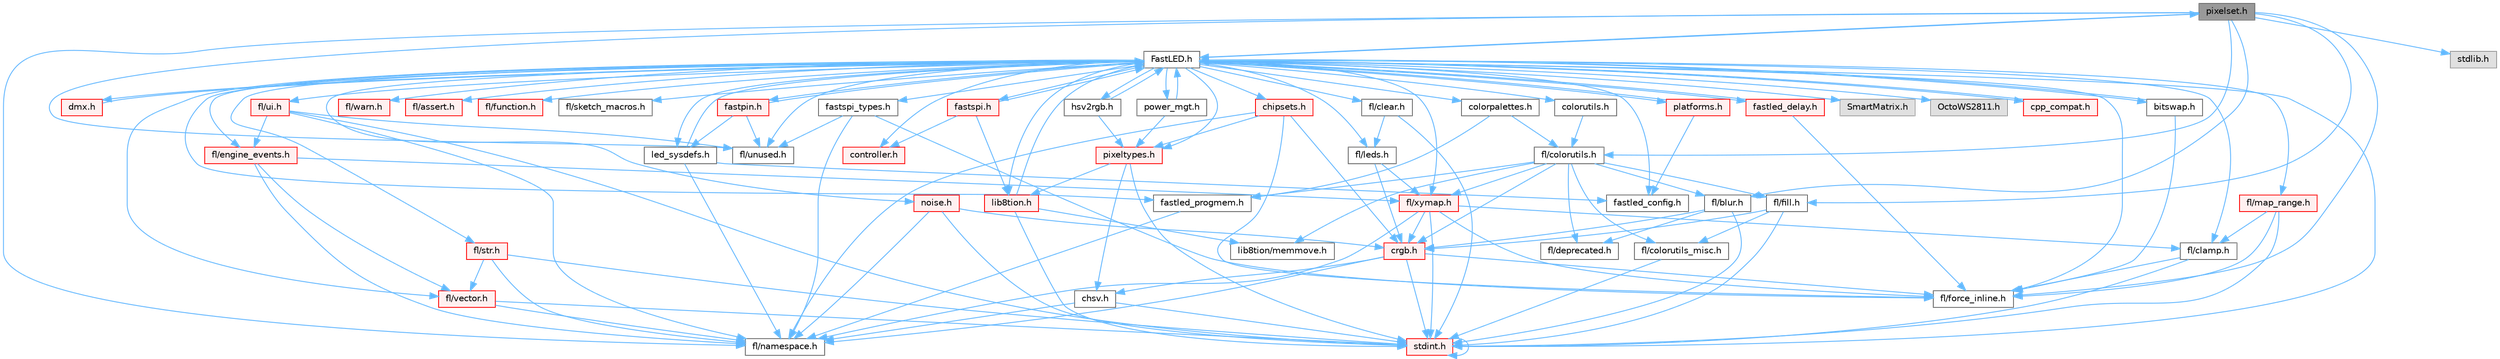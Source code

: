 digraph "pixelset.h"
{
 // INTERACTIVE_SVG=YES
 // LATEX_PDF_SIZE
  bgcolor="transparent";
  edge [fontname=Helvetica,fontsize=10,labelfontname=Helvetica,labelfontsize=10];
  node [fontname=Helvetica,fontsize=10,shape=box,height=0.2,width=0.4];
  Node1 [id="Node000001",label="pixelset.h",height=0.2,width=0.4,color="gray40", fillcolor="grey60", style="filled", fontcolor="black",tooltip="Declares classes for managing logical groups of LEDs."];
  Node1 -> Node2 [id="edge1_Node000001_Node000002",color="steelblue1",style="solid",tooltip=" "];
  Node2 [id="Node000002",label="fl/force_inline.h",height=0.2,width=0.4,color="grey40", fillcolor="white", style="filled",URL="$d4/d64/force__inline_8h.html",tooltip=" "];
  Node1 -> Node3 [id="edge2_Node000001_Node000003",color="steelblue1",style="solid",tooltip=" "];
  Node3 [id="Node000003",label="fl/namespace.h",height=0.2,width=0.4,color="grey40", fillcolor="white", style="filled",URL="$df/d2a/namespace_8h.html",tooltip="Implements the FastLED namespace macros."];
  Node1 -> Node4 [id="edge3_Node000001_Node000004",color="steelblue1",style="solid",tooltip=" "];
  Node4 [id="Node000004",label="fl/unused.h",height=0.2,width=0.4,color="grey40", fillcolor="white", style="filled",URL="$d8/d4b/unused_8h.html",tooltip=" "];
  Node1 -> Node5 [id="edge4_Node000001_Node000005",color="steelblue1",style="solid",tooltip=" "];
  Node5 [id="Node000005",label="fl/colorutils.h",height=0.2,width=0.4,color="grey40", fillcolor="white", style="filled",URL="$d7/df9/fl_2colorutils_8h.html",tooltip="Utility functions for color fill, palettes, blending, and more."];
  Node5 -> Node6 [id="edge5_Node000005_Node000006",color="steelblue1",style="solid",tooltip=" "];
  Node6 [id="Node000006",label="crgb.h",height=0.2,width=0.4,color="red", fillcolor="#FFF0F0", style="filled",URL="$db/dd1/crgb_8h.html",tooltip="Defines the red, green, and blue (RGB) pixel struct."];
  Node6 -> Node7 [id="edge6_Node000006_Node000007",color="steelblue1",style="solid",tooltip=" "];
  Node7 [id="Node000007",label="stdint.h",height=0.2,width=0.4,color="red", fillcolor="#FFF0F0", style="filled",URL="$df/dd8/stdint_8h.html",tooltip=" "];
  Node7 -> Node7 [id="edge7_Node000007_Node000007",color="steelblue1",style="solid",tooltip=" "];
  Node6 -> Node9 [id="edge8_Node000006_Node000009",color="steelblue1",style="solid",tooltip=" "];
  Node9 [id="Node000009",label="chsv.h",height=0.2,width=0.4,color="grey40", fillcolor="white", style="filled",URL="$d8/dd0/chsv_8h.html",tooltip="Defines the hue, saturation, and value (HSV) pixel struct."];
  Node9 -> Node7 [id="edge9_Node000009_Node000007",color="steelblue1",style="solid",tooltip=" "];
  Node9 -> Node3 [id="edge10_Node000009_Node000003",color="steelblue1",style="solid",tooltip=" "];
  Node6 -> Node3 [id="edge11_Node000006_Node000003",color="steelblue1",style="solid",tooltip=" "];
  Node6 -> Node2 [id="edge12_Node000006_Node000002",color="steelblue1",style="solid",tooltip=" "];
  Node5 -> Node14 [id="edge13_Node000005_Node000014",color="steelblue1",style="solid",tooltip=" "];
  Node14 [id="Node000014",label="fastled_progmem.h",height=0.2,width=0.4,color="grey40", fillcolor="white", style="filled",URL="$df/dab/fastled__progmem_8h.html",tooltip="Wrapper definitions to allow seamless use of PROGMEM in environments that have it."];
  Node14 -> Node3 [id="edge14_Node000014_Node000003",color="steelblue1",style="solid",tooltip=" "];
  Node5 -> Node15 [id="edge15_Node000005_Node000015",color="steelblue1",style="solid",tooltip=" "];
  Node15 [id="Node000015",label="fl/blur.h",height=0.2,width=0.4,color="grey40", fillcolor="white", style="filled",URL="$d4/df5/blur_8h.html",tooltip=" "];
  Node15 -> Node7 [id="edge16_Node000015_Node000007",color="steelblue1",style="solid",tooltip=" "];
  Node15 -> Node6 [id="edge17_Node000015_Node000006",color="steelblue1",style="solid",tooltip=" "];
  Node15 -> Node16 [id="edge18_Node000015_Node000016",color="steelblue1",style="solid",tooltip=" "];
  Node16 [id="Node000016",label="fl/deprecated.h",height=0.2,width=0.4,color="grey40", fillcolor="white", style="filled",URL="$d4/dce/deprecated_8h.html",tooltip=" "];
  Node5 -> Node17 [id="edge19_Node000005_Node000017",color="steelblue1",style="solid",tooltip=" "];
  Node17 [id="Node000017",label="fl/colorutils_misc.h",height=0.2,width=0.4,color="grey40", fillcolor="white", style="filled",URL="$dd/db2/colorutils__misc_8h.html",tooltip=" "];
  Node17 -> Node7 [id="edge20_Node000017_Node000007",color="steelblue1",style="solid",tooltip=" "];
  Node5 -> Node16 [id="edge21_Node000005_Node000016",color="steelblue1",style="solid",tooltip=" "];
  Node5 -> Node18 [id="edge22_Node000005_Node000018",color="steelblue1",style="solid",tooltip=" "];
  Node18 [id="Node000018",label="fl/fill.h",height=0.2,width=0.4,color="grey40", fillcolor="white", style="filled",URL="$d2/d78/fill_8h.html",tooltip=" "];
  Node18 -> Node6 [id="edge23_Node000018_Node000006",color="steelblue1",style="solid",tooltip=" "];
  Node18 -> Node17 [id="edge24_Node000018_Node000017",color="steelblue1",style="solid",tooltip=" "];
  Node18 -> Node7 [id="edge25_Node000018_Node000007",color="steelblue1",style="solid",tooltip=" "];
  Node5 -> Node19 [id="edge26_Node000005_Node000019",color="steelblue1",style="solid",tooltip=" "];
  Node19 [id="Node000019",label="fl/xymap.h",height=0.2,width=0.4,color="red", fillcolor="#FFF0F0", style="filled",URL="$da/d61/xymap_8h.html",tooltip=" "];
  Node19 -> Node7 [id="edge27_Node000019_Node000007",color="steelblue1",style="solid",tooltip=" "];
  Node19 -> Node6 [id="edge28_Node000019_Node000006",color="steelblue1",style="solid",tooltip=" "];
  Node19 -> Node24 [id="edge29_Node000019_Node000024",color="steelblue1",style="solid",tooltip=" "];
  Node24 [id="Node000024",label="fl/clamp.h",height=0.2,width=0.4,color="grey40", fillcolor="white", style="filled",URL="$d6/dd3/clamp_8h.html",tooltip=" "];
  Node24 -> Node7 [id="edge30_Node000024_Node000007",color="steelblue1",style="solid",tooltip=" "];
  Node24 -> Node2 [id="edge31_Node000024_Node000002",color="steelblue1",style="solid",tooltip=" "];
  Node19 -> Node2 [id="edge32_Node000019_Node000002",color="steelblue1",style="solid",tooltip=" "];
  Node19 -> Node3 [id="edge33_Node000019_Node000003",color="steelblue1",style="solid",tooltip=" "];
  Node5 -> Node37 [id="edge34_Node000005_Node000037",color="steelblue1",style="solid",tooltip=" "];
  Node37 [id="Node000037",label="lib8tion/memmove.h",height=0.2,width=0.4,color="grey40", fillcolor="white", style="filled",URL="$d9/d72/memmove_8h.html",tooltip=" "];
  Node1 -> Node18 [id="edge35_Node000001_Node000018",color="steelblue1",style="solid",tooltip=" "];
  Node1 -> Node15 [id="edge36_Node000001_Node000015",color="steelblue1",style="solid",tooltip=" "];
  Node1 -> Node38 [id="edge37_Node000001_Node000038",color="steelblue1",style="solid",tooltip=" "];
  Node38 [id="Node000038",label="FastLED.h",height=0.2,width=0.4,color="grey40", fillcolor="white", style="filled",URL="$db/d97/_fast_l_e_d_8h.html",tooltip="central include file for FastLED, defines the CFastLED class/object"];
  Node38 -> Node7 [id="edge38_Node000038_Node000007",color="steelblue1",style="solid",tooltip=" "];
  Node38 -> Node39 [id="edge39_Node000038_Node000039",color="steelblue1",style="solid",tooltip=" "];
  Node39 [id="Node000039",label="SmartMatrix.h",height=0.2,width=0.4,color="grey60", fillcolor="#E0E0E0", style="filled",tooltip=" "];
  Node38 -> Node40 [id="edge40_Node000038_Node000040",color="steelblue1",style="solid",tooltip=" "];
  Node40 [id="Node000040",label="OctoWS2811.h",height=0.2,width=0.4,color="grey60", fillcolor="#E0E0E0", style="filled",tooltip=" "];
  Node38 -> Node2 [id="edge41_Node000038_Node000002",color="steelblue1",style="solid",tooltip=" "];
  Node38 -> Node41 [id="edge42_Node000038_Node000041",color="steelblue1",style="solid",tooltip=" "];
  Node41 [id="Node000041",label="cpp_compat.h",height=0.2,width=0.4,color="red", fillcolor="#FFF0F0", style="filled",URL="$d9/d13/cpp__compat_8h.html",tooltip="Compatibility functions based on C++ version."];
  Node41 -> Node38 [id="edge43_Node000041_Node000038",color="steelblue1",style="solid",tooltip=" "];
  Node38 -> Node43 [id="edge44_Node000038_Node000043",color="steelblue1",style="solid",tooltip=" "];
  Node43 [id="Node000043",label="fastled_config.h",height=0.2,width=0.4,color="grey40", fillcolor="white", style="filled",URL="$d5/d11/fastled__config_8h.html",tooltip="Contains definitions that can be used to configure FastLED at compile time."];
  Node38 -> Node44 [id="edge45_Node000038_Node000044",color="steelblue1",style="solid",tooltip=" "];
  Node44 [id="Node000044",label="led_sysdefs.h",height=0.2,width=0.4,color="grey40", fillcolor="white", style="filled",URL="$d9/d3e/led__sysdefs_8h.html",tooltip="Determines which platform system definitions to include."];
  Node44 -> Node38 [id="edge46_Node000044_Node000038",color="steelblue1",style="solid",tooltip=" "];
  Node44 -> Node43 [id="edge47_Node000044_Node000043",color="steelblue1",style="solid",tooltip=" "];
  Node44 -> Node3 [id="edge48_Node000044_Node000003",color="steelblue1",style="solid",tooltip=" "];
  Node38 -> Node45 [id="edge49_Node000038_Node000045",color="steelblue1",style="solid",tooltip=" "];
  Node45 [id="Node000045",label="fastled_delay.h",height=0.2,width=0.4,color="red", fillcolor="#FFF0F0", style="filled",URL="$d0/da8/fastled__delay_8h.html",tooltip="Utility functions and classes for managing delay cycles."];
  Node45 -> Node38 [id="edge50_Node000045_Node000038",color="steelblue1",style="solid",tooltip=" "];
  Node45 -> Node2 [id="edge51_Node000045_Node000002",color="steelblue1",style="solid",tooltip=" "];
  Node38 -> Node47 [id="edge52_Node000038_Node000047",color="steelblue1",style="solid",tooltip=" "];
  Node47 [id="Node000047",label="bitswap.h",height=0.2,width=0.4,color="grey40", fillcolor="white", style="filled",URL="$de/ded/bitswap_8h.html",tooltip="Functions for doing a rotation of bits/bytes used by parallel output."];
  Node47 -> Node38 [id="edge53_Node000047_Node000038",color="steelblue1",style="solid",tooltip=" "];
  Node47 -> Node2 [id="edge54_Node000047_Node000002",color="steelblue1",style="solid",tooltip=" "];
  Node38 -> Node48 [id="edge55_Node000038_Node000048",color="steelblue1",style="solid",tooltip=" "];
  Node48 [id="Node000048",label="controller.h",height=0.2,width=0.4,color="red", fillcolor="#FFF0F0", style="filled",URL="$d2/dd9/controller_8h.html",tooltip="deprecated: base definitions used by led controllers for writing out led data"];
  Node38 -> Node75 [id="edge56_Node000038_Node000075",color="steelblue1",style="solid",tooltip=" "];
  Node75 [id="Node000075",label="fastpin.h",height=0.2,width=0.4,color="red", fillcolor="#FFF0F0", style="filled",URL="$db/d65/fastpin_8h.html",tooltip="Class base definitions for defining fast pin access."];
  Node75 -> Node38 [id="edge57_Node000075_Node000038",color="steelblue1",style="solid",tooltip=" "];
  Node75 -> Node44 [id="edge58_Node000075_Node000044",color="steelblue1",style="solid",tooltip=" "];
  Node75 -> Node4 [id="edge59_Node000075_Node000004",color="steelblue1",style="solid",tooltip=" "];
  Node38 -> Node76 [id="edge60_Node000038_Node000076",color="steelblue1",style="solid",tooltip=" "];
  Node76 [id="Node000076",label="fastspi_types.h",height=0.2,width=0.4,color="grey40", fillcolor="white", style="filled",URL="$d2/ddb/fastspi__types_8h.html",tooltip="Data types and constants used by SPI interfaces."];
  Node76 -> Node2 [id="edge61_Node000076_Node000002",color="steelblue1",style="solid",tooltip=" "];
  Node76 -> Node3 [id="edge62_Node000076_Node000003",color="steelblue1",style="solid",tooltip=" "];
  Node76 -> Node4 [id="edge63_Node000076_Node000004",color="steelblue1",style="solid",tooltip=" "];
  Node38 -> Node77 [id="edge64_Node000038_Node000077",color="steelblue1",style="solid",tooltip=" "];
  Node77 [id="Node000077",label="dmx.h",height=0.2,width=0.4,color="red", fillcolor="#FFF0F0", style="filled",URL="$d3/de1/dmx_8h.html",tooltip="Defines the DMX512-based LED controllers."];
  Node77 -> Node38 [id="edge65_Node000077_Node000038",color="steelblue1",style="solid",tooltip=" "];
  Node38 -> Node80 [id="edge66_Node000038_Node000080",color="steelblue1",style="solid",tooltip=" "];
  Node80 [id="Node000080",label="platforms.h",height=0.2,width=0.4,color="red", fillcolor="#FFF0F0", style="filled",URL="$da/dc9/platforms_8h.html",tooltip="Determines which platforms headers to include."];
  Node80 -> Node38 [id="edge67_Node000080_Node000038",color="steelblue1",style="solid",tooltip=" "];
  Node80 -> Node43 [id="edge68_Node000080_Node000043",color="steelblue1",style="solid",tooltip=" "];
  Node38 -> Node14 [id="edge69_Node000038_Node000014",color="steelblue1",style="solid",tooltip=" "];
  Node38 -> Node51 [id="edge70_Node000038_Node000051",color="steelblue1",style="solid",tooltip=" "];
  Node51 [id="Node000051",label="lib8tion.h",height=0.2,width=0.4,color="red", fillcolor="#FFF0F0", style="filled",URL="$df/da5/lib8tion_8h.html",tooltip="Fast, efficient 8-bit math functions specifically designed for high-performance LED programming."];
  Node51 -> Node38 [id="edge71_Node000051_Node000038",color="steelblue1",style="solid",tooltip=" "];
  Node51 -> Node7 [id="edge72_Node000051_Node000007",color="steelblue1",style="solid",tooltip=" "];
  Node51 -> Node37 [id="edge73_Node000051_Node000037",color="steelblue1",style="solid",tooltip=" "];
  Node38 -> Node50 [id="edge74_Node000038_Node000050",color="steelblue1",style="solid",tooltip=" "];
  Node50 [id="Node000050",label="pixeltypes.h",height=0.2,width=0.4,color="red", fillcolor="#FFF0F0", style="filled",URL="$d2/dba/pixeltypes_8h.html",tooltip="Includes defintions for RGB and HSV pixels."];
  Node50 -> Node7 [id="edge75_Node000050_Node000007",color="steelblue1",style="solid",tooltip=" "];
  Node50 -> Node51 [id="edge76_Node000050_Node000051",color="steelblue1",style="solid",tooltip=" "];
  Node50 -> Node9 [id="edge77_Node000050_Node000009",color="steelblue1",style="solid",tooltip=" "];
  Node38 -> Node82 [id="edge78_Node000038_Node000082",color="steelblue1",style="solid",tooltip=" "];
  Node82 [id="Node000082",label="hsv2rgb.h",height=0.2,width=0.4,color="grey40", fillcolor="white", style="filled",URL="$de/d9a/hsv2rgb_8h.html",tooltip="Functions to convert from the HSV colorspace to the RGB colorspace."];
  Node82 -> Node38 [id="edge79_Node000082_Node000038",color="steelblue1",style="solid",tooltip=" "];
  Node82 -> Node50 [id="edge80_Node000082_Node000050",color="steelblue1",style="solid",tooltip=" "];
  Node38 -> Node83 [id="edge81_Node000038_Node000083",color="steelblue1",style="solid",tooltip=" "];
  Node83 [id="Node000083",label="colorutils.h",height=0.2,width=0.4,color="grey40", fillcolor="white", style="filled",URL="$d1/dfb/colorutils_8h.html",tooltip=" "];
  Node83 -> Node5 [id="edge82_Node000083_Node000005",color="steelblue1",style="solid",tooltip=" "];
  Node38 -> Node1 [id="edge83_Node000038_Node000001",color="steelblue1",style="solid",tooltip=" "];
  Node38 -> Node84 [id="edge84_Node000038_Node000084",color="steelblue1",style="solid",tooltip=" "];
  Node84 [id="Node000084",label="colorpalettes.h",height=0.2,width=0.4,color="grey40", fillcolor="white", style="filled",URL="$dc/dcc/colorpalettes_8h.html",tooltip="Declarations for the predefined color palettes supplied by FastLED."];
  Node84 -> Node5 [id="edge85_Node000084_Node000005",color="steelblue1",style="solid",tooltip=" "];
  Node84 -> Node14 [id="edge86_Node000084_Node000014",color="steelblue1",style="solid",tooltip=" "];
  Node38 -> Node85 [id="edge87_Node000038_Node000085",color="steelblue1",style="solid",tooltip=" "];
  Node85 [id="Node000085",label="noise.h",height=0.2,width=0.4,color="red", fillcolor="#FFF0F0", style="filled",URL="$d1/d31/noise_8h.html",tooltip="Functions to generate and fill arrays with noise."];
  Node85 -> Node7 [id="edge88_Node000085_Node000007",color="steelblue1",style="solid",tooltip=" "];
  Node85 -> Node6 [id="edge89_Node000085_Node000006",color="steelblue1",style="solid",tooltip=" "];
  Node85 -> Node3 [id="edge90_Node000085_Node000003",color="steelblue1",style="solid",tooltip=" "];
  Node38 -> Node86 [id="edge91_Node000038_Node000086",color="steelblue1",style="solid",tooltip=" "];
  Node86 [id="Node000086",label="power_mgt.h",height=0.2,width=0.4,color="grey40", fillcolor="white", style="filled",URL="$dc/d5b/power__mgt_8h.html",tooltip="Functions to limit the power used by FastLED."];
  Node86 -> Node38 [id="edge92_Node000086_Node000038",color="steelblue1",style="solid",tooltip=" "];
  Node86 -> Node50 [id="edge93_Node000086_Node000050",color="steelblue1",style="solid",tooltip=" "];
  Node38 -> Node87 [id="edge94_Node000038_Node000087",color="steelblue1",style="solid",tooltip=" "];
  Node87 [id="Node000087",label="fastspi.h",height=0.2,width=0.4,color="red", fillcolor="#FFF0F0", style="filled",URL="$d6/ddc/fastspi_8h.html",tooltip="Serial peripheral interface (SPI) definitions per platform."];
  Node87 -> Node38 [id="edge95_Node000087_Node000038",color="steelblue1",style="solid",tooltip=" "];
  Node87 -> Node48 [id="edge96_Node000087_Node000048",color="steelblue1",style="solid",tooltip=" "];
  Node87 -> Node51 [id="edge97_Node000087_Node000051",color="steelblue1",style="solid",tooltip=" "];
  Node38 -> Node89 [id="edge98_Node000038_Node000089",color="steelblue1",style="solid",tooltip=" "];
  Node89 [id="Node000089",label="chipsets.h",height=0.2,width=0.4,color="red", fillcolor="#FFF0F0", style="filled",URL="$db/d66/chipsets_8h.html",tooltip="Contains the bulk of the definitions for the various LED chipsets supported."];
  Node89 -> Node50 [id="edge99_Node000089_Node000050",color="steelblue1",style="solid",tooltip=" "];
  Node89 -> Node2 [id="edge100_Node000089_Node000002",color="steelblue1",style="solid",tooltip=" "];
  Node89 -> Node6 [id="edge101_Node000089_Node000006",color="steelblue1",style="solid",tooltip=" "];
  Node89 -> Node3 [id="edge102_Node000089_Node000003",color="steelblue1",style="solid",tooltip=" "];
  Node38 -> Node67 [id="edge103_Node000038_Node000067",color="steelblue1",style="solid",tooltip=" "];
  Node67 [id="Node000067",label="fl/engine_events.h",height=0.2,width=0.4,color="red", fillcolor="#FFF0F0", style="filled",URL="$db/dc0/engine__events_8h.html",tooltip=" "];
  Node67 -> Node3 [id="edge104_Node000067_Node000003",color="steelblue1",style="solid",tooltip=" "];
  Node67 -> Node32 [id="edge105_Node000067_Node000032",color="steelblue1",style="solid",tooltip=" "];
  Node32 [id="Node000032",label="fl/vector.h",height=0.2,width=0.4,color="red", fillcolor="#FFF0F0", style="filled",URL="$d6/d68/vector_8h.html",tooltip=" "];
  Node32 -> Node7 [id="edge106_Node000032_Node000007",color="steelblue1",style="solid",tooltip=" "];
  Node32 -> Node3 [id="edge107_Node000032_Node000003",color="steelblue1",style="solid",tooltip=" "];
  Node67 -> Node19 [id="edge108_Node000067_Node000019",color="steelblue1",style="solid",tooltip=" "];
  Node38 -> Node90 [id="edge109_Node000038_Node000090",color="steelblue1",style="solid",tooltip=" "];
  Node90 [id="Node000090",label="fl/leds.h",height=0.2,width=0.4,color="grey40", fillcolor="white", style="filled",URL="$da/d78/leds_8h.html",tooltip=" "];
  Node90 -> Node6 [id="edge110_Node000090_Node000006",color="steelblue1",style="solid",tooltip=" "];
  Node90 -> Node19 [id="edge111_Node000090_Node000019",color="steelblue1",style="solid",tooltip=" "];
  Node38 -> Node21 [id="edge112_Node000038_Node000021",color="steelblue1",style="solid",tooltip=" "];
  Node21 [id="Node000021",label="fl/str.h",height=0.2,width=0.4,color="red", fillcolor="#FFF0F0", style="filled",URL="$d1/d93/str_8h.html",tooltip=" "];
  Node21 -> Node7 [id="edge113_Node000021_Node000007",color="steelblue1",style="solid",tooltip=" "];
  Node21 -> Node3 [id="edge114_Node000021_Node000003",color="steelblue1",style="solid",tooltip=" "];
  Node21 -> Node32 [id="edge115_Node000021_Node000032",color="steelblue1",style="solid",tooltip=" "];
  Node38 -> Node19 [id="edge116_Node000038_Node000019",color="steelblue1",style="solid",tooltip=" "];
  Node38 -> Node24 [id="edge117_Node000038_Node000024",color="steelblue1",style="solid",tooltip=" "];
  Node38 -> Node25 [id="edge118_Node000038_Node000025",color="steelblue1",style="solid",tooltip=" "];
  Node25 [id="Node000025",label="fl/map_range.h",height=0.2,width=0.4,color="red", fillcolor="#FFF0F0", style="filled",URL="$d1/d47/map__range_8h.html",tooltip=" "];
  Node25 -> Node7 [id="edge119_Node000025_Node000007",color="steelblue1",style="solid",tooltip=" "];
  Node25 -> Node24 [id="edge120_Node000025_Node000024",color="steelblue1",style="solid",tooltip=" "];
  Node25 -> Node2 [id="edge121_Node000025_Node000002",color="steelblue1",style="solid",tooltip=" "];
  Node38 -> Node91 [id="edge122_Node000038_Node000091",color="steelblue1",style="solid",tooltip=" "];
  Node91 [id="Node000091",label="fl/warn.h",height=0.2,width=0.4,color="red", fillcolor="#FFF0F0", style="filled",URL="$de/d77/warn_8h.html",tooltip=" "];
  Node38 -> Node70 [id="edge123_Node000038_Node000070",color="steelblue1",style="solid",tooltip=" "];
  Node70 [id="Node000070",label="fl/assert.h",height=0.2,width=0.4,color="red", fillcolor="#FFF0F0", style="filled",URL="$dc/da7/assert_8h.html",tooltip=" "];
  Node38 -> Node4 [id="edge124_Node000038_Node000004",color="steelblue1",style="solid",tooltip=" "];
  Node38 -> Node32 [id="edge125_Node000038_Node000032",color="steelblue1",style="solid",tooltip=" "];
  Node38 -> Node94 [id="edge126_Node000038_Node000094",color="steelblue1",style="solid",tooltip=" "];
  Node94 [id="Node000094",label="fl/function.h",height=0.2,width=0.4,color="red", fillcolor="#FFF0F0", style="filled",URL="$dd/d67/function_8h.html",tooltip=" "];
  Node38 -> Node95 [id="edge127_Node000038_Node000095",color="steelblue1",style="solid",tooltip=" "];
  Node95 [id="Node000095",label="fl/clear.h",height=0.2,width=0.4,color="grey40", fillcolor="white", style="filled",URL="$df/db0/clear_8h.html",tooltip=" "];
  Node95 -> Node90 [id="edge128_Node000095_Node000090",color="steelblue1",style="solid",tooltip=" "];
  Node95 -> Node7 [id="edge129_Node000095_Node000007",color="steelblue1",style="solid",tooltip=" "];
  Node38 -> Node96 [id="edge130_Node000038_Node000096",color="steelblue1",style="solid",tooltip=" "];
  Node96 [id="Node000096",label="fl/ui.h",height=0.2,width=0.4,color="red", fillcolor="#FFF0F0", style="filled",URL="$d9/d3b/ui_8h.html",tooltip=" "];
  Node96 -> Node7 [id="edge131_Node000096_Node000007",color="steelblue1",style="solid",tooltip=" "];
  Node96 -> Node67 [id="edge132_Node000096_Node000067",color="steelblue1",style="solid",tooltip=" "];
  Node96 -> Node3 [id="edge133_Node000096_Node000003",color="steelblue1",style="solid",tooltip=" "];
  Node96 -> Node4 [id="edge134_Node000096_Node000004",color="steelblue1",style="solid",tooltip=" "];
  Node38 -> Node105 [id="edge135_Node000038_Node000105",color="steelblue1",style="solid",tooltip=" "];
  Node105 [id="Node000105",label="fl/sketch_macros.h",height=0.2,width=0.4,color="grey40", fillcolor="white", style="filled",URL="$d1/dbc/sketch__macros_8h.html",tooltip=" "];
  Node1 -> Node30 [id="edge136_Node000001_Node000030",color="steelblue1",style="solid",tooltip=" "];
  Node30 [id="Node000030",label="stdlib.h",height=0.2,width=0.4,color="grey60", fillcolor="#E0E0E0", style="filled",tooltip=" "];
}
